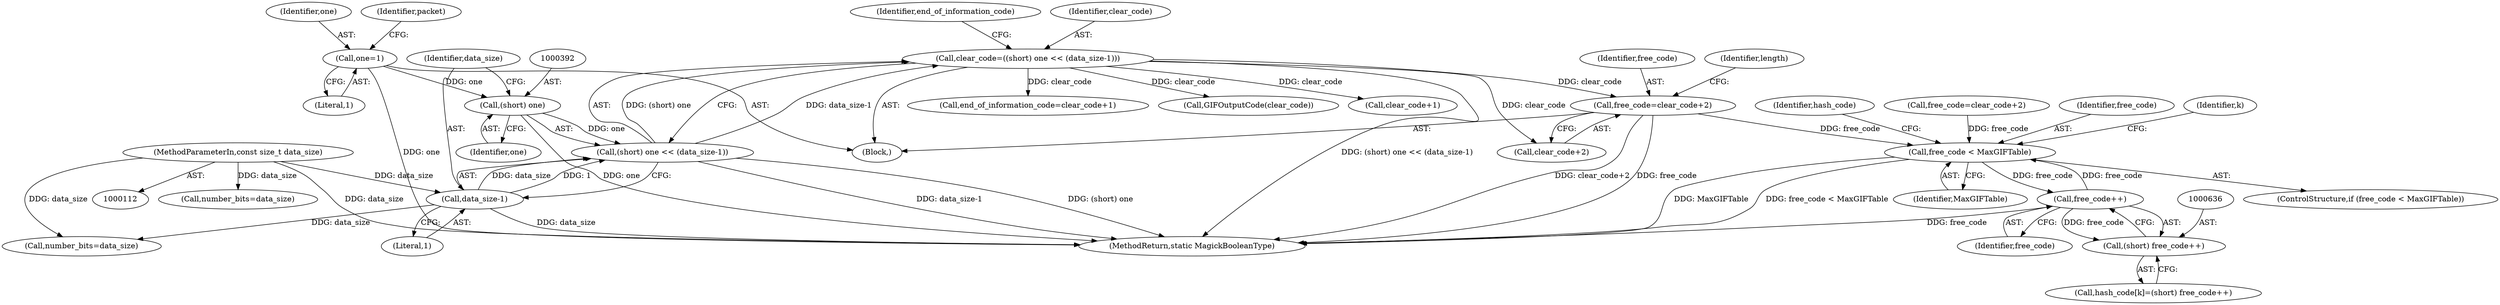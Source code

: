 digraph "0_ImageMagick6_61135001a625364e29bdce83832f043eebde7b5a_0@API" {
"1000402" [label="(Call,free_code=clear_code+2)"];
"1000388" [label="(Call,clear_code=((short) one << (data_size-1)))"];
"1000390" [label="(Call,(short) one << (data_size-1))"];
"1000391" [label="(Call,(short) one)"];
"1000227" [label="(Call,one=1)"];
"1000394" [label="(Call,data_size-1)"];
"1000115" [label="(MethodParameterIn,const size_t data_size)"];
"1000627" [label="(Call,free_code < MaxGIFTable)"];
"1000637" [label="(Call,free_code++)"];
"1000635" [label="(Call,(short) free_code++)"];
"1000396" [label="(Literal,1)"];
"1000404" [label="(Call,clear_code+2)"];
"1000381" [label="(Call,number_bits=data_size)"];
"1000391" [label="(Call,(short) one)"];
"1000228" [label="(Identifier,one)"];
"1000117" [label="(Block,)"];
"1000637" [label="(Call,free_code++)"];
"1000667" [label="(Call,free_code=clear_code+2)"];
"1000408" [label="(Identifier,length)"];
"1000115" [label="(MethodParameterIn,const size_t data_size)"];
"1000227" [label="(Call,one=1)"];
"1000395" [label="(Identifier,data_size)"];
"1000627" [label="(Call,free_code < MaxGIFTable)"];
"1000674" [label="(Call,number_bits=data_size)"];
"1000397" [label="(Call,end_of_information_code=clear_code+1)"];
"1000628" [label="(Identifier,free_code)"];
"1000655" [label="(Identifier,k)"];
"1000229" [label="(Literal,1)"];
"1000638" [label="(Identifier,free_code)"];
"1000626" [label="(ControlStructure,if (free_code < MaxGIFTable))"];
"1000394" [label="(Call,data_size-1)"];
"1000629" [label="(Identifier,MaxGIFTable)"];
"1000398" [label="(Identifier,end_of_information_code)"];
"1000633" [label="(Identifier,hash_code)"];
"1000231" [label="(Identifier,packet)"];
"1000393" [label="(Identifier,one)"];
"1000849" [label="(MethodReturn,static MagickBooleanType)"];
"1000390" [label="(Call,(short) one << (data_size-1))"];
"1000403" [label="(Identifier,free_code)"];
"1000388" [label="(Call,clear_code=((short) one << (data_size-1)))"];
"1000389" [label="(Identifier,clear_code)"];
"1000402" [label="(Call,free_code=clear_code+2)"];
"1000631" [label="(Call,hash_code[k]=(short) free_code++)"];
"1000416" [label="(Call,GIFOutputCode(clear_code))"];
"1000635" [label="(Call,(short) free_code++)"];
"1000399" [label="(Call,clear_code+1)"];
"1000402" -> "1000117"  [label="AST: "];
"1000402" -> "1000404"  [label="CFG: "];
"1000403" -> "1000402"  [label="AST: "];
"1000404" -> "1000402"  [label="AST: "];
"1000408" -> "1000402"  [label="CFG: "];
"1000402" -> "1000849"  [label="DDG: clear_code+2"];
"1000402" -> "1000849"  [label="DDG: free_code"];
"1000388" -> "1000402"  [label="DDG: clear_code"];
"1000402" -> "1000627"  [label="DDG: free_code"];
"1000388" -> "1000117"  [label="AST: "];
"1000388" -> "1000390"  [label="CFG: "];
"1000389" -> "1000388"  [label="AST: "];
"1000390" -> "1000388"  [label="AST: "];
"1000398" -> "1000388"  [label="CFG: "];
"1000388" -> "1000849"  [label="DDG: (short) one << (data_size-1)"];
"1000390" -> "1000388"  [label="DDG: (short) one"];
"1000390" -> "1000388"  [label="DDG: data_size-1"];
"1000388" -> "1000397"  [label="DDG: clear_code"];
"1000388" -> "1000399"  [label="DDG: clear_code"];
"1000388" -> "1000404"  [label="DDG: clear_code"];
"1000388" -> "1000416"  [label="DDG: clear_code"];
"1000390" -> "1000394"  [label="CFG: "];
"1000391" -> "1000390"  [label="AST: "];
"1000394" -> "1000390"  [label="AST: "];
"1000390" -> "1000849"  [label="DDG: data_size-1"];
"1000390" -> "1000849"  [label="DDG: (short) one"];
"1000391" -> "1000390"  [label="DDG: one"];
"1000394" -> "1000390"  [label="DDG: data_size"];
"1000394" -> "1000390"  [label="DDG: 1"];
"1000391" -> "1000393"  [label="CFG: "];
"1000392" -> "1000391"  [label="AST: "];
"1000393" -> "1000391"  [label="AST: "];
"1000395" -> "1000391"  [label="CFG: "];
"1000391" -> "1000849"  [label="DDG: one"];
"1000227" -> "1000391"  [label="DDG: one"];
"1000227" -> "1000117"  [label="AST: "];
"1000227" -> "1000229"  [label="CFG: "];
"1000228" -> "1000227"  [label="AST: "];
"1000229" -> "1000227"  [label="AST: "];
"1000231" -> "1000227"  [label="CFG: "];
"1000227" -> "1000849"  [label="DDG: one"];
"1000394" -> "1000396"  [label="CFG: "];
"1000395" -> "1000394"  [label="AST: "];
"1000396" -> "1000394"  [label="AST: "];
"1000394" -> "1000849"  [label="DDG: data_size"];
"1000115" -> "1000394"  [label="DDG: data_size"];
"1000394" -> "1000674"  [label="DDG: data_size"];
"1000115" -> "1000112"  [label="AST: "];
"1000115" -> "1000849"  [label="DDG: data_size"];
"1000115" -> "1000381"  [label="DDG: data_size"];
"1000115" -> "1000674"  [label="DDG: data_size"];
"1000627" -> "1000626"  [label="AST: "];
"1000627" -> "1000629"  [label="CFG: "];
"1000628" -> "1000627"  [label="AST: "];
"1000629" -> "1000627"  [label="AST: "];
"1000633" -> "1000627"  [label="CFG: "];
"1000655" -> "1000627"  [label="CFG: "];
"1000627" -> "1000849"  [label="DDG: MaxGIFTable"];
"1000627" -> "1000849"  [label="DDG: free_code < MaxGIFTable"];
"1000637" -> "1000627"  [label="DDG: free_code"];
"1000667" -> "1000627"  [label="DDG: free_code"];
"1000627" -> "1000637"  [label="DDG: free_code"];
"1000637" -> "1000635"  [label="AST: "];
"1000637" -> "1000638"  [label="CFG: "];
"1000638" -> "1000637"  [label="AST: "];
"1000635" -> "1000637"  [label="CFG: "];
"1000637" -> "1000849"  [label="DDG: free_code"];
"1000637" -> "1000635"  [label="DDG: free_code"];
"1000635" -> "1000631"  [label="AST: "];
"1000636" -> "1000635"  [label="AST: "];
"1000631" -> "1000635"  [label="CFG: "];
}
